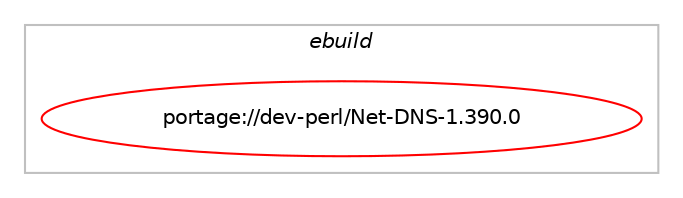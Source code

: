 digraph prolog {

# *************
# Graph options
# *************

newrank=true;
concentrate=true;
compound=true;
graph [rankdir=LR,fontname=Helvetica,fontsize=10,ranksep=1.5];#, ranksep=2.5, nodesep=0.2];
edge  [arrowhead=vee];
node  [fontname=Helvetica,fontsize=10];

# **********
# The ebuild
# **********

subgraph cluster_leftcol {
color=gray;
label=<<i>ebuild</i>>;
id [label="portage://dev-perl/Net-DNS-1.390.0", color=red, width=4, href="../dev-perl/Net-DNS-1.390.0.svg"];
}

# ****************
# The dependencies
# ****************

subgraph cluster_midcol {
color=gray;
label=<<i>dependencies</i>>;
subgraph cluster_compile {
fillcolor="#eeeeee";
style=filled;
label=<<i>compile</i>>;
# *** BEGIN UNKNOWN DEPENDENCY TYPE (TODO) ***
# id -> equal(package_dependency(portage://dev-perl/Net-DNS-1.390.0,install,no,dev-lang,perl,greaterequal,[5.38.2,,-r3,5.38.2-r3],[],[use(equal(perl_features_debug),none),use(equal(perl_features_ithreads),none),use(equal(perl_features_quadmath),none)]))
# *** END UNKNOWN DEPENDENCY TYPE (TODO) ***

}
subgraph cluster_compileandrun {
fillcolor="#eeeeee";
style=filled;
label=<<i>compile and run</i>>;
}
subgraph cluster_run {
fillcolor="#eeeeee";
style=filled;
label=<<i>run</i>>;
# *** BEGIN UNKNOWN DEPENDENCY TYPE (TODO) ***
# id -> equal(use_conditional_group(negative,minimal,portage://dev-perl/Net-DNS-1.390.0,[package_dependency(portage://dev-perl/Net-DNS-1.390.0,run,no,dev-perl,Digest-BubbleBabble,greaterequal,[0.20.0,,,0.20.0],[],[]),package_dependency(portage://dev-perl/Net-DNS-1.390.0,run,no,dev-perl,Net-LibIDN2,greaterequal,[1.0.0,,,1.0.0],[],[])]))
# *** END UNKNOWN DEPENDENCY TYPE (TODO) ***

# *** BEGIN UNKNOWN DEPENDENCY TYPE (TODO) ***
# id -> equal(package_dependency(portage://dev-perl/Net-DNS-1.390.0,run,no,dev-lang,perl,greaterequal,[5.38.2,,-r3,5.38.2-r3],[],[use(equal(perl_features_debug),none),use(equal(perl_features_ithreads),none),use(equal(perl_features_quadmath),none)]))
# *** END UNKNOWN DEPENDENCY TYPE (TODO) ***

# *** BEGIN UNKNOWN DEPENDENCY TYPE (TODO) ***
# id -> equal(package_dependency(portage://dev-perl/Net-DNS-1.390.0,run,no,dev-lang,perl,none,[,,],any_same_slot,[]))
# *** END UNKNOWN DEPENDENCY TYPE (TODO) ***

# *** BEGIN UNKNOWN DEPENDENCY TYPE (TODO) ***
# id -> equal(package_dependency(portage://dev-perl/Net-DNS-1.390.0,run,no,dev-perl,Digest-HMAC,greaterequal,[1.30.0,,,1.30.0],[],[]))
# *** END UNKNOWN DEPENDENCY TYPE (TODO) ***

# *** BEGIN UNKNOWN DEPENDENCY TYPE (TODO) ***
# id -> equal(package_dependency(portage://dev-perl/Net-DNS-1.390.0,run,no,virtual,perl-Carp,greaterequal,[1.100.0,,,1.100.0],[],[]))
# *** END UNKNOWN DEPENDENCY TYPE (TODO) ***

# *** BEGIN UNKNOWN DEPENDENCY TYPE (TODO) ***
# id -> equal(package_dependency(portage://dev-perl/Net-DNS-1.390.0,run,no,virtual,perl-Digest-MD5,greaterequal,[2.130.0,,,2.130.0],[],[]))
# *** END UNKNOWN DEPENDENCY TYPE (TODO) ***

# *** BEGIN UNKNOWN DEPENDENCY TYPE (TODO) ***
# id -> equal(package_dependency(portage://dev-perl/Net-DNS-1.390.0,run,no,virtual,perl-Digest-SHA,greaterequal,[5.230.0,,,5.230.0],[],[]))
# *** END UNKNOWN DEPENDENCY TYPE (TODO) ***

# *** BEGIN UNKNOWN DEPENDENCY TYPE (TODO) ***
# id -> equal(package_dependency(portage://dev-perl/Net-DNS-1.390.0,run,no,virtual,perl-Encode,greaterequal,[2.260.0,,,2.260.0],[],[]))
# *** END UNKNOWN DEPENDENCY TYPE (TODO) ***

# *** BEGIN UNKNOWN DEPENDENCY TYPE (TODO) ***
# id -> equal(package_dependency(portage://dev-perl/Net-DNS-1.390.0,run,no,virtual,perl-Exporter,greaterequal,[5.630.0,,,5.630.0],[],[]))
# *** END UNKNOWN DEPENDENCY TYPE (TODO) ***

# *** BEGIN UNKNOWN DEPENDENCY TYPE (TODO) ***
# id -> equal(package_dependency(portage://dev-perl/Net-DNS-1.390.0,run,no,virtual,perl-File-Spec,greaterequal,[3.290.0,,,3.290.0],[],[]))
# *** END UNKNOWN DEPENDENCY TYPE (TODO) ***

# *** BEGIN UNKNOWN DEPENDENCY TYPE (TODO) ***
# id -> equal(package_dependency(portage://dev-perl/Net-DNS-1.390.0,run,no,virtual,perl-IO,greaterequal,[1.140.0,,,1.140.0],[],[]))
# *** END UNKNOWN DEPENDENCY TYPE (TODO) ***

# *** BEGIN UNKNOWN DEPENDENCY TYPE (TODO) ***
# id -> equal(package_dependency(portage://dev-perl/Net-DNS-1.390.0,run,no,virtual,perl-IO-Socket-IP,greaterequal,[0.380.0,,,0.380.0],[],[]))
# *** END UNKNOWN DEPENDENCY TYPE (TODO) ***

# *** BEGIN UNKNOWN DEPENDENCY TYPE (TODO) ***
# id -> equal(package_dependency(portage://dev-perl/Net-DNS-1.390.0,run,no,virtual,perl-MIME-Base64,greaterequal,[2.130.0,,,2.130.0],[],[]))
# *** END UNKNOWN DEPENDENCY TYPE (TODO) ***

# *** BEGIN UNKNOWN DEPENDENCY TYPE (TODO) ***
# id -> equal(package_dependency(portage://dev-perl/Net-DNS-1.390.0,run,no,virtual,perl-Scalar-List-Utils,greaterequal,[1.190.0,,,1.190.0],[],[]))
# *** END UNKNOWN DEPENDENCY TYPE (TODO) ***

# *** BEGIN UNKNOWN DEPENDENCY TYPE (TODO) ***
# id -> equal(package_dependency(portage://dev-perl/Net-DNS-1.390.0,run,no,virtual,perl-Time-Local,greaterequal,[1.190.0,,,1.190.0],[],[]))
# *** END UNKNOWN DEPENDENCY TYPE (TODO) ***

}
}

# **************
# The candidates
# **************

subgraph cluster_choices {
rank=same;
color=gray;
label=<<i>candidates</i>>;

}

}
